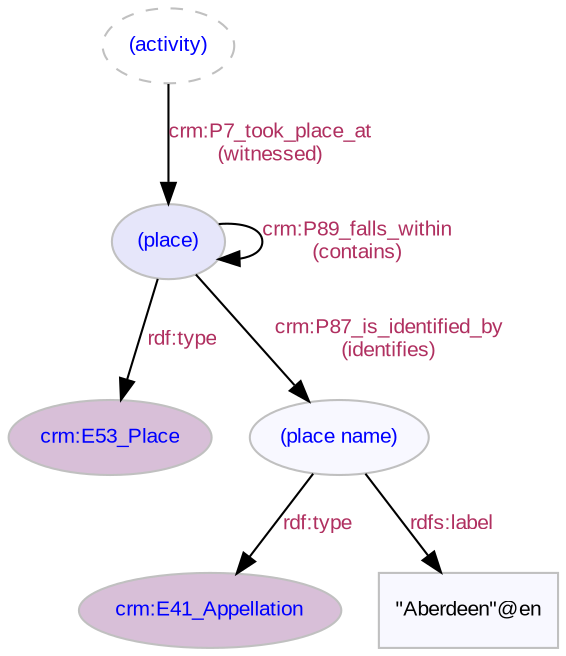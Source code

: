 digraph {
   // label = "Place";
   // labelloc = "t";
   node [color=gray, fontcolor=blue, fontsize=10, fontname=Arial, style=filled, fillcolor=ghostwhite, color=gray];
   edge [color=black, fontcolor=maroon, fontsize=10, fontname=Arial ];   
   
   "crm:E41_Appellation" [fillcolor=thistle, target="crm", URL="http://www.cidoc-crm.org/cidoc-crm/E41_Appellation"];
   "crm:E53_Place" [fillcolor=thistle, target="crm", URL="http://www.cidoc-crm.org/cidoc-crm/E53_Place"];
   "(activity)" [style=dashed];  
   "(place)" [fillcolor=lavender];
   "\"Aberdeen\"@en" [shape=box, fontcolor=black]; 
   "(activity)" -> "(place)" [label="crm:P7_took_place_at\n(witnessed)", labelURL="http://www.cidoc-crm.org/cidoc-crm/P7_took_place_at"];   
   "(place)" -> "crm:E53_Place" [label="rdf:type", labelURL="http://www.w3.org/1999/02/22-rdf-syntax-ns#type"];
   "(place)" -> "(place name)" [label="crm:P87_is_identified_by\n(identifies)", labelURL="http://www.cidoc-crm.org/cidoc-crm/P87_is_identified_by"];   
   "(place)" -> "(place)" [label="crm:P89_falls_within\n(contains)", labelURL="http://www.cidoc-crm.org/cidoc-crm/P89_falls_within"];    
   "(place name)" -> "crm:E41_Appellation" [label="rdf:type", labelURL="http://www.w3.org/1999/02/22-rdf-syntax-ns#type"];          
   "(place name)" -> "\"Aberdeen\"@en" [label="rdfs:label", labelURL="http://www.w3.org/2000/01/rdf-schema#label"];
}